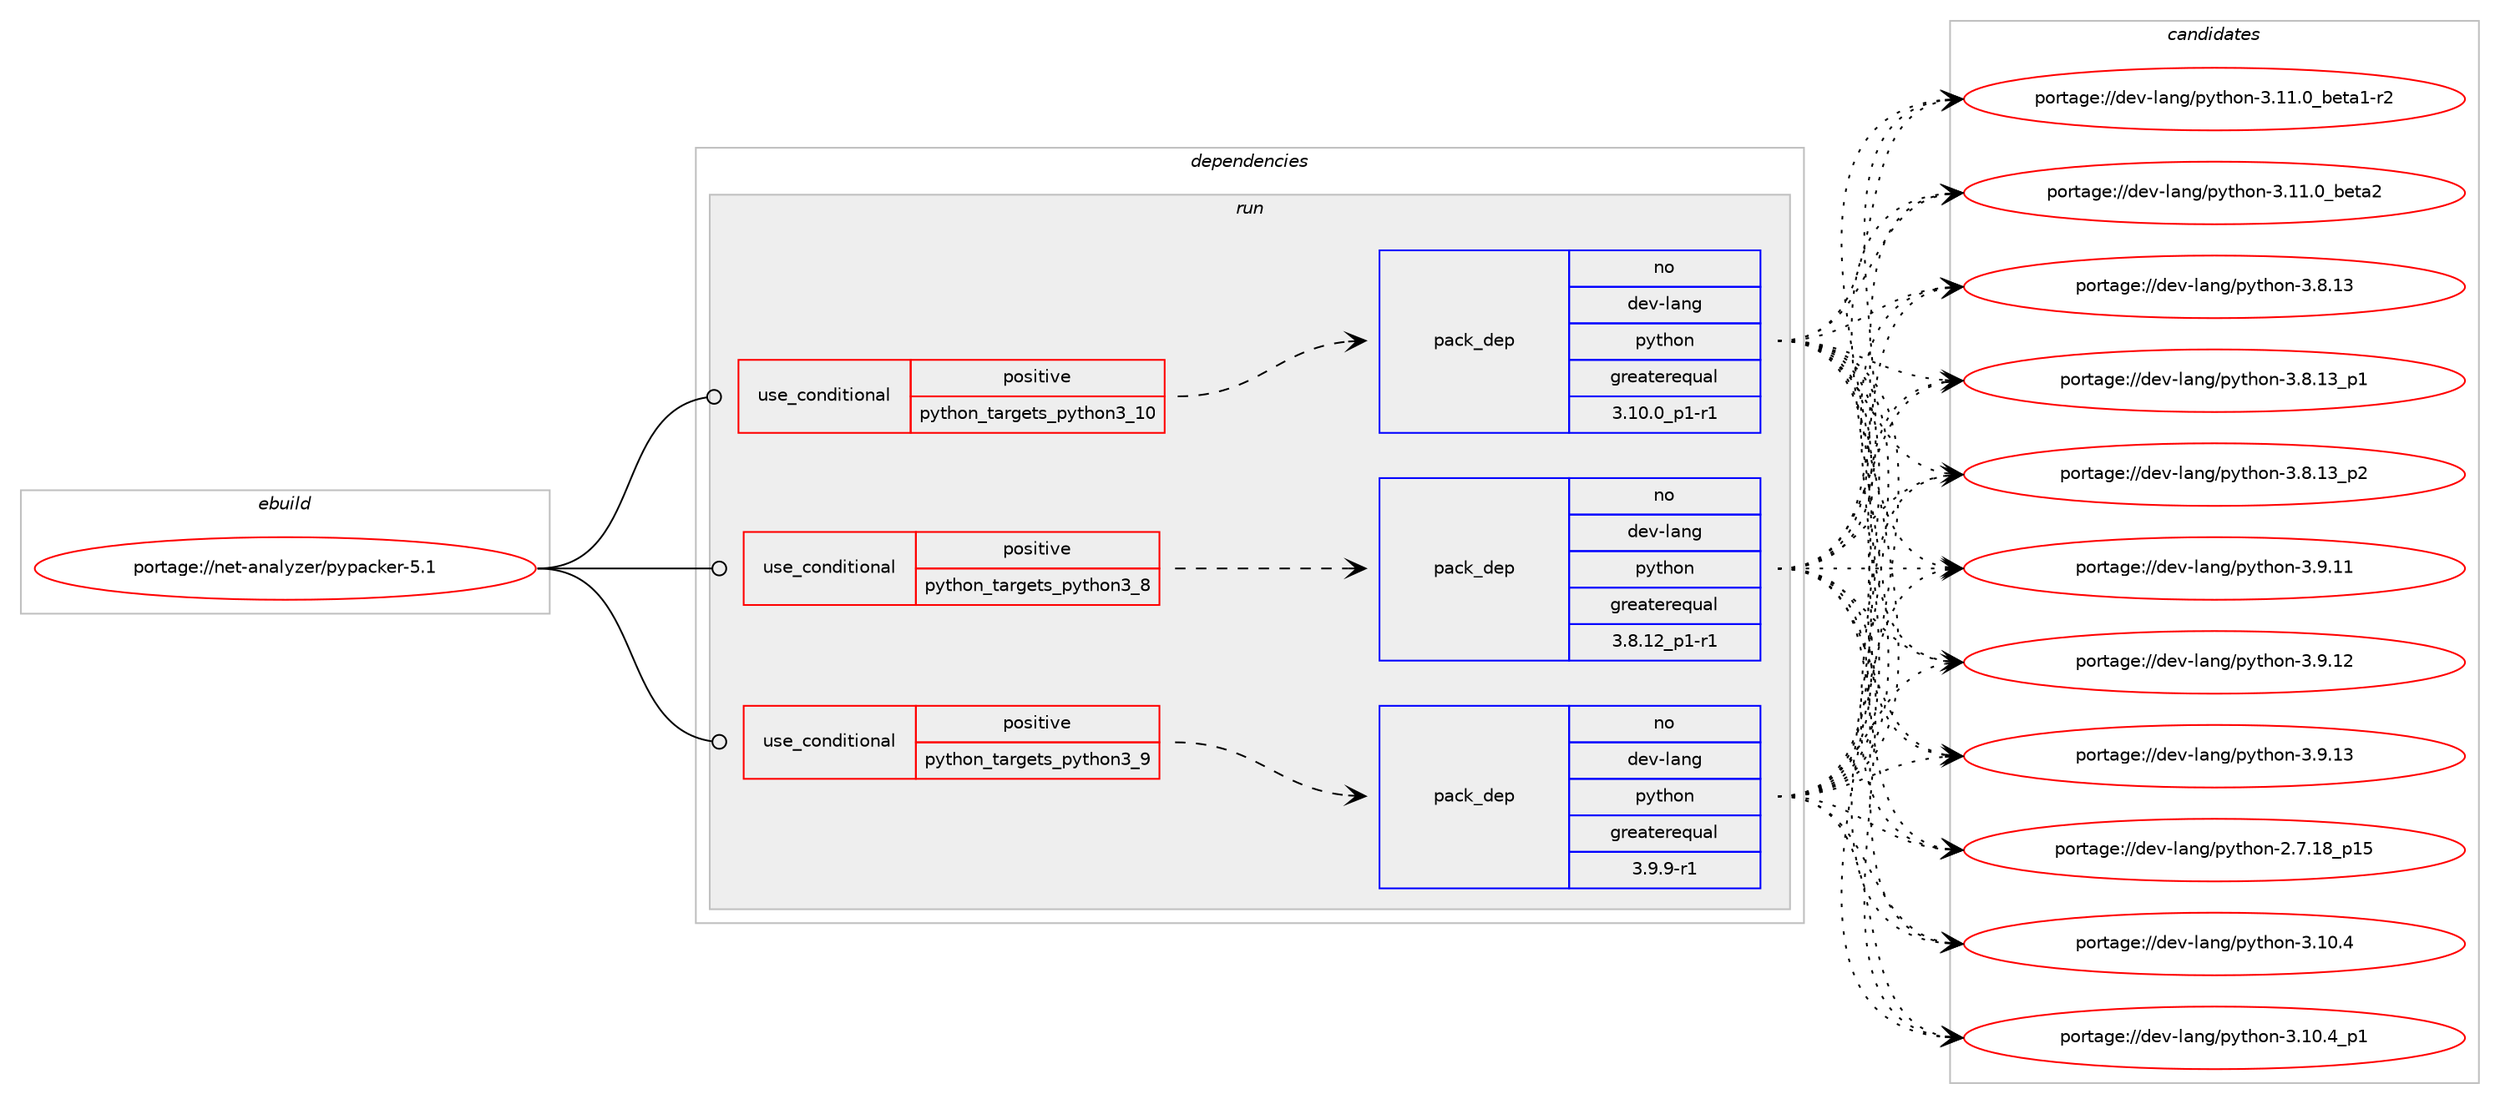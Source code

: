 digraph prolog {

# *************
# Graph options
# *************

newrank=true;
concentrate=true;
compound=true;
graph [rankdir=LR,fontname=Helvetica,fontsize=10,ranksep=1.5];#, ranksep=2.5, nodesep=0.2];
edge  [arrowhead=vee];
node  [fontname=Helvetica,fontsize=10];

# **********
# The ebuild
# **********

subgraph cluster_leftcol {
color=gray;
rank=same;
label=<<i>ebuild</i>>;
id [label="portage://net-analyzer/pypacker-5.1", color=red, width=4, href="../net-analyzer/pypacker-5.1.svg"];
}

# ****************
# The dependencies
# ****************

subgraph cluster_midcol {
color=gray;
label=<<i>dependencies</i>>;
subgraph cluster_compile {
fillcolor="#eeeeee";
style=filled;
label=<<i>compile</i>>;
}
subgraph cluster_compileandrun {
fillcolor="#eeeeee";
style=filled;
label=<<i>compile and run</i>>;
}
subgraph cluster_run {
fillcolor="#eeeeee";
style=filled;
label=<<i>run</i>>;
subgraph cond37 {
dependency40 [label=<<TABLE BORDER="0" CELLBORDER="1" CELLSPACING="0" CELLPADDING="4"><TR><TD ROWSPAN="3" CELLPADDING="10">use_conditional</TD></TR><TR><TD>positive</TD></TR><TR><TD>python_targets_python3_10</TD></TR></TABLE>>, shape=none, color=red];
subgraph pack3 {
dependency41 [label=<<TABLE BORDER="0" CELLBORDER="1" CELLSPACING="0" CELLPADDING="4" WIDTH="220"><TR><TD ROWSPAN="6" CELLPADDING="30">pack_dep</TD></TR><TR><TD WIDTH="110">no</TD></TR><TR><TD>dev-lang</TD></TR><TR><TD>python</TD></TR><TR><TD>greaterequal</TD></TR><TR><TD>3.10.0_p1-r1</TD></TR></TABLE>>, shape=none, color=blue];
}
dependency40:e -> dependency41:w [weight=20,style="dashed",arrowhead="vee"];
}
id:e -> dependency40:w [weight=20,style="solid",arrowhead="odot"];
subgraph cond38 {
dependency42 [label=<<TABLE BORDER="0" CELLBORDER="1" CELLSPACING="0" CELLPADDING="4"><TR><TD ROWSPAN="3" CELLPADDING="10">use_conditional</TD></TR><TR><TD>positive</TD></TR><TR><TD>python_targets_python3_8</TD></TR></TABLE>>, shape=none, color=red];
subgraph pack4 {
dependency43 [label=<<TABLE BORDER="0" CELLBORDER="1" CELLSPACING="0" CELLPADDING="4" WIDTH="220"><TR><TD ROWSPAN="6" CELLPADDING="30">pack_dep</TD></TR><TR><TD WIDTH="110">no</TD></TR><TR><TD>dev-lang</TD></TR><TR><TD>python</TD></TR><TR><TD>greaterequal</TD></TR><TR><TD>3.8.12_p1-r1</TD></TR></TABLE>>, shape=none, color=blue];
}
dependency42:e -> dependency43:w [weight=20,style="dashed",arrowhead="vee"];
}
id:e -> dependency42:w [weight=20,style="solid",arrowhead="odot"];
subgraph cond39 {
dependency44 [label=<<TABLE BORDER="0" CELLBORDER="1" CELLSPACING="0" CELLPADDING="4"><TR><TD ROWSPAN="3" CELLPADDING="10">use_conditional</TD></TR><TR><TD>positive</TD></TR><TR><TD>python_targets_python3_9</TD></TR></TABLE>>, shape=none, color=red];
subgraph pack5 {
dependency45 [label=<<TABLE BORDER="0" CELLBORDER="1" CELLSPACING="0" CELLPADDING="4" WIDTH="220"><TR><TD ROWSPAN="6" CELLPADDING="30">pack_dep</TD></TR><TR><TD WIDTH="110">no</TD></TR><TR><TD>dev-lang</TD></TR><TR><TD>python</TD></TR><TR><TD>greaterequal</TD></TR><TR><TD>3.9.9-r1</TD></TR></TABLE>>, shape=none, color=blue];
}
dependency44:e -> dependency45:w [weight=20,style="dashed",arrowhead="vee"];
}
id:e -> dependency44:w [weight=20,style="solid",arrowhead="odot"];
}
}

# **************
# The candidates
# **************

subgraph cluster_choices {
rank=same;
color=gray;
label=<<i>candidates</i>>;

subgraph choice3 {
color=black;
nodesep=1;
choice10010111845108971101034711212111610411111045504655464956951124953 [label="portage://dev-lang/python-2.7.18_p15", color=red, width=4,href="../dev-lang/python-2.7.18_p15.svg"];
choice10010111845108971101034711212111610411111045514649484652 [label="portage://dev-lang/python-3.10.4", color=red, width=4,href="../dev-lang/python-3.10.4.svg"];
choice100101118451089711010347112121116104111110455146494846529511249 [label="portage://dev-lang/python-3.10.4_p1", color=red, width=4,href="../dev-lang/python-3.10.4_p1.svg"];
choice10010111845108971101034711212111610411111045514649494648959810111697494511450 [label="portage://dev-lang/python-3.11.0_beta1-r2", color=red, width=4,href="../dev-lang/python-3.11.0_beta1-r2.svg"];
choice1001011184510897110103471121211161041111104551464949464895981011169750 [label="portage://dev-lang/python-3.11.0_beta2", color=red, width=4,href="../dev-lang/python-3.11.0_beta2.svg"];
choice10010111845108971101034711212111610411111045514656464951 [label="portage://dev-lang/python-3.8.13", color=red, width=4,href="../dev-lang/python-3.8.13.svg"];
choice100101118451089711010347112121116104111110455146564649519511249 [label="portage://dev-lang/python-3.8.13_p1", color=red, width=4,href="../dev-lang/python-3.8.13_p1.svg"];
choice100101118451089711010347112121116104111110455146564649519511250 [label="portage://dev-lang/python-3.8.13_p2", color=red, width=4,href="../dev-lang/python-3.8.13_p2.svg"];
choice10010111845108971101034711212111610411111045514657464949 [label="portage://dev-lang/python-3.9.11", color=red, width=4,href="../dev-lang/python-3.9.11.svg"];
choice10010111845108971101034711212111610411111045514657464950 [label="portage://dev-lang/python-3.9.12", color=red, width=4,href="../dev-lang/python-3.9.12.svg"];
choice10010111845108971101034711212111610411111045514657464951 [label="portage://dev-lang/python-3.9.13", color=red, width=4,href="../dev-lang/python-3.9.13.svg"];
dependency41:e -> choice10010111845108971101034711212111610411111045504655464956951124953:w [style=dotted,weight="100"];
dependency41:e -> choice10010111845108971101034711212111610411111045514649484652:w [style=dotted,weight="100"];
dependency41:e -> choice100101118451089711010347112121116104111110455146494846529511249:w [style=dotted,weight="100"];
dependency41:e -> choice10010111845108971101034711212111610411111045514649494648959810111697494511450:w [style=dotted,weight="100"];
dependency41:e -> choice1001011184510897110103471121211161041111104551464949464895981011169750:w [style=dotted,weight="100"];
dependency41:e -> choice10010111845108971101034711212111610411111045514656464951:w [style=dotted,weight="100"];
dependency41:e -> choice100101118451089711010347112121116104111110455146564649519511249:w [style=dotted,weight="100"];
dependency41:e -> choice100101118451089711010347112121116104111110455146564649519511250:w [style=dotted,weight="100"];
dependency41:e -> choice10010111845108971101034711212111610411111045514657464949:w [style=dotted,weight="100"];
dependency41:e -> choice10010111845108971101034711212111610411111045514657464950:w [style=dotted,weight="100"];
dependency41:e -> choice10010111845108971101034711212111610411111045514657464951:w [style=dotted,weight="100"];
}
subgraph choice4 {
color=black;
nodesep=1;
choice10010111845108971101034711212111610411111045504655464956951124953 [label="portage://dev-lang/python-2.7.18_p15", color=red, width=4,href="../dev-lang/python-2.7.18_p15.svg"];
choice10010111845108971101034711212111610411111045514649484652 [label="portage://dev-lang/python-3.10.4", color=red, width=4,href="../dev-lang/python-3.10.4.svg"];
choice100101118451089711010347112121116104111110455146494846529511249 [label="portage://dev-lang/python-3.10.4_p1", color=red, width=4,href="../dev-lang/python-3.10.4_p1.svg"];
choice10010111845108971101034711212111610411111045514649494648959810111697494511450 [label="portage://dev-lang/python-3.11.0_beta1-r2", color=red, width=4,href="../dev-lang/python-3.11.0_beta1-r2.svg"];
choice1001011184510897110103471121211161041111104551464949464895981011169750 [label="portage://dev-lang/python-3.11.0_beta2", color=red, width=4,href="../dev-lang/python-3.11.0_beta2.svg"];
choice10010111845108971101034711212111610411111045514656464951 [label="portage://dev-lang/python-3.8.13", color=red, width=4,href="../dev-lang/python-3.8.13.svg"];
choice100101118451089711010347112121116104111110455146564649519511249 [label="portage://dev-lang/python-3.8.13_p1", color=red, width=4,href="../dev-lang/python-3.8.13_p1.svg"];
choice100101118451089711010347112121116104111110455146564649519511250 [label="portage://dev-lang/python-3.8.13_p2", color=red, width=4,href="../dev-lang/python-3.8.13_p2.svg"];
choice10010111845108971101034711212111610411111045514657464949 [label="portage://dev-lang/python-3.9.11", color=red, width=4,href="../dev-lang/python-3.9.11.svg"];
choice10010111845108971101034711212111610411111045514657464950 [label="portage://dev-lang/python-3.9.12", color=red, width=4,href="../dev-lang/python-3.9.12.svg"];
choice10010111845108971101034711212111610411111045514657464951 [label="portage://dev-lang/python-3.9.13", color=red, width=4,href="../dev-lang/python-3.9.13.svg"];
dependency43:e -> choice10010111845108971101034711212111610411111045504655464956951124953:w [style=dotted,weight="100"];
dependency43:e -> choice10010111845108971101034711212111610411111045514649484652:w [style=dotted,weight="100"];
dependency43:e -> choice100101118451089711010347112121116104111110455146494846529511249:w [style=dotted,weight="100"];
dependency43:e -> choice10010111845108971101034711212111610411111045514649494648959810111697494511450:w [style=dotted,weight="100"];
dependency43:e -> choice1001011184510897110103471121211161041111104551464949464895981011169750:w [style=dotted,weight="100"];
dependency43:e -> choice10010111845108971101034711212111610411111045514656464951:w [style=dotted,weight="100"];
dependency43:e -> choice100101118451089711010347112121116104111110455146564649519511249:w [style=dotted,weight="100"];
dependency43:e -> choice100101118451089711010347112121116104111110455146564649519511250:w [style=dotted,weight="100"];
dependency43:e -> choice10010111845108971101034711212111610411111045514657464949:w [style=dotted,weight="100"];
dependency43:e -> choice10010111845108971101034711212111610411111045514657464950:w [style=dotted,weight="100"];
dependency43:e -> choice10010111845108971101034711212111610411111045514657464951:w [style=dotted,weight="100"];
}
subgraph choice5 {
color=black;
nodesep=1;
choice10010111845108971101034711212111610411111045504655464956951124953 [label="portage://dev-lang/python-2.7.18_p15", color=red, width=4,href="../dev-lang/python-2.7.18_p15.svg"];
choice10010111845108971101034711212111610411111045514649484652 [label="portage://dev-lang/python-3.10.4", color=red, width=4,href="../dev-lang/python-3.10.4.svg"];
choice100101118451089711010347112121116104111110455146494846529511249 [label="portage://dev-lang/python-3.10.4_p1", color=red, width=4,href="../dev-lang/python-3.10.4_p1.svg"];
choice10010111845108971101034711212111610411111045514649494648959810111697494511450 [label="portage://dev-lang/python-3.11.0_beta1-r2", color=red, width=4,href="../dev-lang/python-3.11.0_beta1-r2.svg"];
choice1001011184510897110103471121211161041111104551464949464895981011169750 [label="portage://dev-lang/python-3.11.0_beta2", color=red, width=4,href="../dev-lang/python-3.11.0_beta2.svg"];
choice10010111845108971101034711212111610411111045514656464951 [label="portage://dev-lang/python-3.8.13", color=red, width=4,href="../dev-lang/python-3.8.13.svg"];
choice100101118451089711010347112121116104111110455146564649519511249 [label="portage://dev-lang/python-3.8.13_p1", color=red, width=4,href="../dev-lang/python-3.8.13_p1.svg"];
choice100101118451089711010347112121116104111110455146564649519511250 [label="portage://dev-lang/python-3.8.13_p2", color=red, width=4,href="../dev-lang/python-3.8.13_p2.svg"];
choice10010111845108971101034711212111610411111045514657464949 [label="portage://dev-lang/python-3.9.11", color=red, width=4,href="../dev-lang/python-3.9.11.svg"];
choice10010111845108971101034711212111610411111045514657464950 [label="portage://dev-lang/python-3.9.12", color=red, width=4,href="../dev-lang/python-3.9.12.svg"];
choice10010111845108971101034711212111610411111045514657464951 [label="portage://dev-lang/python-3.9.13", color=red, width=4,href="../dev-lang/python-3.9.13.svg"];
dependency45:e -> choice10010111845108971101034711212111610411111045504655464956951124953:w [style=dotted,weight="100"];
dependency45:e -> choice10010111845108971101034711212111610411111045514649484652:w [style=dotted,weight="100"];
dependency45:e -> choice100101118451089711010347112121116104111110455146494846529511249:w [style=dotted,weight="100"];
dependency45:e -> choice10010111845108971101034711212111610411111045514649494648959810111697494511450:w [style=dotted,weight="100"];
dependency45:e -> choice1001011184510897110103471121211161041111104551464949464895981011169750:w [style=dotted,weight="100"];
dependency45:e -> choice10010111845108971101034711212111610411111045514656464951:w [style=dotted,weight="100"];
dependency45:e -> choice100101118451089711010347112121116104111110455146564649519511249:w [style=dotted,weight="100"];
dependency45:e -> choice100101118451089711010347112121116104111110455146564649519511250:w [style=dotted,weight="100"];
dependency45:e -> choice10010111845108971101034711212111610411111045514657464949:w [style=dotted,weight="100"];
dependency45:e -> choice10010111845108971101034711212111610411111045514657464950:w [style=dotted,weight="100"];
dependency45:e -> choice10010111845108971101034711212111610411111045514657464951:w [style=dotted,weight="100"];
}
}

}
